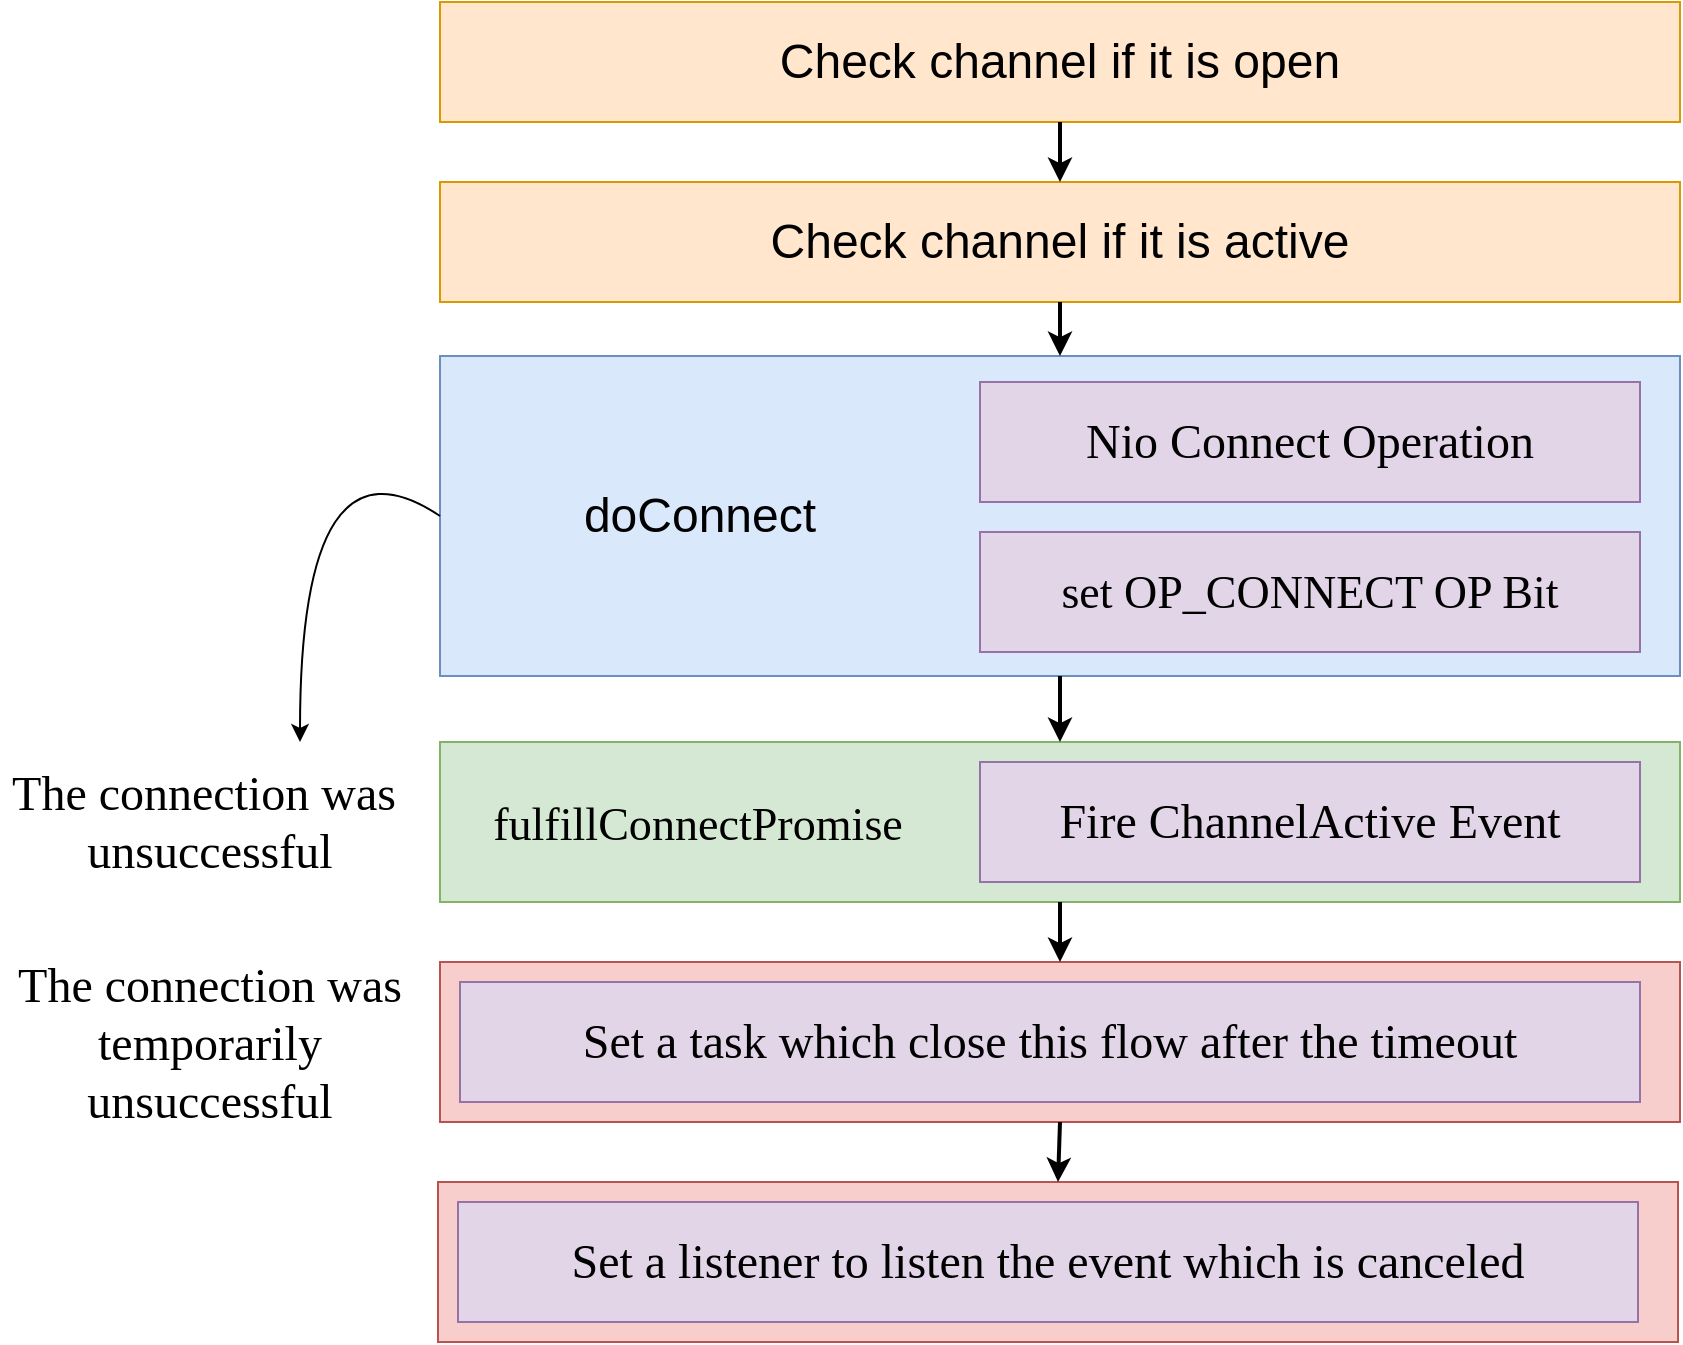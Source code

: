 <mxfile version="13.9.5" type="device"><diagram id="535DPm_z78o4-H4csc0g" name="第 1 页"><mxGraphModel dx="1086" dy="817" grid="1" gridSize="10" guides="1" tooltips="1" connect="1" arrows="1" fold="1" page="1" pageScale="1" pageWidth="827" pageHeight="1169" math="0" shadow="0"><root><mxCell id="0"/><mxCell id="1" parent="0"/><mxCell id="91OLqvMGzRT0JNP6jA0B-1" value="Check channel if it is open" style="rounded=0;whiteSpace=wrap;html=1;fontSize=24;fillColor=#ffe6cc;strokeColor=#d79b00;" vertex="1" parent="1"><mxGeometry x="240" y="320" width="620" height="60" as="geometry"/></mxCell><mxCell id="91OLqvMGzRT0JNP6jA0B-2" value="Check channel if it is active" style="rounded=0;whiteSpace=wrap;html=1;fontSize=24;fillColor=#ffe6cc;strokeColor=#d79b00;" vertex="1" parent="1"><mxGeometry x="240" y="410" width="620" height="60" as="geometry"/></mxCell><mxCell id="91OLqvMGzRT0JNP6jA0B-3" value="" style="rounded=0;whiteSpace=wrap;html=1;fontSize=24;fillColor=#dae8fc;strokeColor=#6c8ebf;" vertex="1" parent="1"><mxGeometry x="240" y="497" width="620" height="160" as="geometry"/></mxCell><mxCell id="91OLqvMGzRT0JNP6jA0B-5" value="&#10;&#10;&lt;span style=&quot;font-family: helvetica; font-size: 24px; font-style: normal; font-weight: 400; letter-spacing: normal; text-align: center; text-indent: 0px; text-transform: none; word-spacing: 0px; display: inline; float: none;&quot;&gt;doConnect&lt;/span&gt;&#10;&#10;" style="text;html=1;align=center;verticalAlign=middle;whiteSpace=wrap;rounded=0;fontSize=24;labelBackgroundColor=none;" vertex="1" parent="1"><mxGeometry x="305" y="557" width="130" height="40" as="geometry"/></mxCell><mxCell id="91OLqvMGzRT0JNP6jA0B-6" value="Nio Connect Operation" style="rounded=0;whiteSpace=wrap;html=1;fontSize=24;fontFamily=Comic Sans MS;fillColor=#e1d5e7;strokeColor=#9673a6;" vertex="1" parent="1"><mxGeometry x="510" y="510" width="330" height="60" as="geometry"/></mxCell><mxCell id="91OLqvMGzRT0JNP6jA0B-7" value="&lt;p style=&quot;font-size: 23px&quot;&gt;set OP_CONNECT OP Bit&lt;/p&gt;" style="rounded=0;whiteSpace=wrap;html=1;fontSize=24;labelBackgroundColor=none;fontFamily=Comic Sans MS;fillColor=#e1d5e7;strokeColor=#9673a6;" vertex="1" parent="1"><mxGeometry x="510" y="585" width="330" height="60" as="geometry"/></mxCell><mxCell id="91OLqvMGzRT0JNP6jA0B-8" value="" style="rounded=0;whiteSpace=wrap;html=1;labelBackgroundColor=none;fontFamily=Comic Sans MS;fontSize=24;fillColor=#d5e8d4;strokeColor=#82b366;" vertex="1" parent="1"><mxGeometry x="240" y="690" width="620" height="80" as="geometry"/></mxCell><mxCell id="91OLqvMGzRT0JNP6jA0B-9" value="&lt;div style=&quot;font-size: 17.3pt;&quot;&gt;&lt;span style=&quot;&quot;&gt;fulfillConnectPromise&lt;/span&gt;&lt;/div&gt;" style="text;html=1;strokeColor=none;fillColor=none;align=center;verticalAlign=middle;whiteSpace=wrap;rounded=0;labelBackgroundColor=none;fontFamily=Comic Sans MS;fontSize=24;" vertex="1" parent="1"><mxGeometry x="239" y="696" width="260" height="70" as="geometry"/></mxCell><mxCell id="91OLqvMGzRT0JNP6jA0B-10" value="Fire ChannelActive Event" style="rounded=0;whiteSpace=wrap;html=1;labelBackgroundColor=none;fontFamily=Comic Sans MS;fontSize=24;fillColor=#e1d5e7;strokeColor=#9673a6;" vertex="1" parent="1"><mxGeometry x="510" y="700" width="330" height="60" as="geometry"/></mxCell><mxCell id="91OLqvMGzRT0JNP6jA0B-13" value="" style="curved=1;endArrow=classic;html=1;fontFamily=Comic Sans MS;fontSize=24;fontColor=#000000;exitX=0;exitY=0.5;exitDx=0;exitDy=0;" edge="1" parent="1" source="91OLqvMGzRT0JNP6jA0B-3"><mxGeometry width="50" height="50" relative="1" as="geometry"><mxPoint x="80" y="640" as="sourcePoint"/><mxPoint x="170" y="690" as="targetPoint"/><Array as="points"><mxPoint x="170" y="530"/></Array></mxGeometry></mxCell><mxCell id="91OLqvMGzRT0JNP6jA0B-14" value="" style="rounded=0;whiteSpace=wrap;html=1;labelBackgroundColor=none;fontFamily=Comic Sans MS;fontSize=24;fillColor=#f8cecc;strokeColor=#b85450;" vertex="1" parent="1"><mxGeometry x="240" y="800" width="620" height="80" as="geometry"/></mxCell><mxCell id="91OLqvMGzRT0JNP6jA0B-16" value="Set a task which close this flow after the timeout" style="rounded=0;whiteSpace=wrap;html=1;labelBackgroundColor=none;fontFamily=Comic Sans MS;fontSize=24;fillColor=#e1d5e7;strokeColor=#9673a6;" vertex="1" parent="1"><mxGeometry x="250" y="810" width="590" height="60" as="geometry"/></mxCell><mxCell id="91OLqvMGzRT0JNP6jA0B-18" value="The connection was&amp;nbsp; unsuccessful" style="text;html=1;strokeColor=none;fillColor=none;align=center;verticalAlign=middle;whiteSpace=wrap;rounded=0;labelBackgroundColor=none;fontFamily=Comic Sans MS;fontSize=24;fontColor=#000000;rotation=0;" vertex="1" parent="1"><mxGeometry x="20" y="695" width="210" height="70" as="geometry"/></mxCell><mxCell id="91OLqvMGzRT0JNP6jA0B-19" value="The connection was temporarily unsuccessful" style="text;strokeColor=none;fillColor=none;align=center;verticalAlign=middle;whiteSpace=wrap;rounded=0;labelBackgroundColor=none;fontFamily=Comic Sans MS;fontSize=24;spacing=2;html=1;" vertex="1" parent="1"><mxGeometry x="20" y="804" width="210" height="74" as="geometry"/></mxCell><mxCell id="91OLqvMGzRT0JNP6jA0B-21" value="" style="endArrow=classic;html=1;fontFamily=Comic Sans MS;fontSize=24;fontColor=#000000;exitX=0.5;exitY=1;exitDx=0;exitDy=0;entryX=0.5;entryY=0;entryDx=0;entryDy=0;strokeWidth=2;" edge="1" parent="1" source="91OLqvMGzRT0JNP6jA0B-1" target="91OLqvMGzRT0JNP6jA0B-2"><mxGeometry width="50" height="50" relative="1" as="geometry"><mxPoint x="50" y="410" as="sourcePoint"/><mxPoint x="100" y="360" as="targetPoint"/></mxGeometry></mxCell><mxCell id="91OLqvMGzRT0JNP6jA0B-22" value="" style="endArrow=classic;html=1;strokeWidth=2;fontFamily=Comic Sans MS;fontSize=24;fontColor=#000000;exitX=0.5;exitY=1;exitDx=0;exitDy=0;" edge="1" parent="1" source="91OLqvMGzRT0JNP6jA0B-2" target="91OLqvMGzRT0JNP6jA0B-3"><mxGeometry width="50" height="50" relative="1" as="geometry"><mxPoint x="-30" y="530" as="sourcePoint"/><mxPoint x="20" y="480" as="targetPoint"/></mxGeometry></mxCell><mxCell id="91OLqvMGzRT0JNP6jA0B-23" value="" style="endArrow=classic;html=1;strokeWidth=2;fontFamily=Comic Sans MS;fontSize=24;fontColor=#000000;exitX=0.5;exitY=1;exitDx=0;exitDy=0;entryX=0.5;entryY=0;entryDx=0;entryDy=0;" edge="1" parent="1" source="91OLqvMGzRT0JNP6jA0B-3" target="91OLqvMGzRT0JNP6jA0B-8"><mxGeometry width="50" height="50" relative="1" as="geometry"><mxPoint x="60" y="550" as="sourcePoint"/><mxPoint x="110" y="500" as="targetPoint"/></mxGeometry></mxCell><mxCell id="91OLqvMGzRT0JNP6jA0B-24" value="" style="endArrow=classic;html=1;strokeWidth=2;fontFamily=Comic Sans MS;fontSize=24;fontColor=#000000;exitX=0.5;exitY=1;exitDx=0;exitDy=0;entryX=0.5;entryY=0;entryDx=0;entryDy=0;" edge="1" parent="1" source="91OLqvMGzRT0JNP6jA0B-8" target="91OLqvMGzRT0JNP6jA0B-14"><mxGeometry width="50" height="50" relative="1" as="geometry"><mxPoint x="40" y="530" as="sourcePoint"/><mxPoint x="90" y="480" as="targetPoint"/></mxGeometry></mxCell><mxCell id="91OLqvMGzRT0JNP6jA0B-25" value="" style="rounded=0;whiteSpace=wrap;html=1;labelBackgroundColor=none;fontFamily=Comic Sans MS;fontSize=24;fillColor=#f8cecc;strokeColor=#b85450;" vertex="1" parent="1"><mxGeometry x="239" y="910" width="620" height="80" as="geometry"/></mxCell><mxCell id="91OLqvMGzRT0JNP6jA0B-26" value="Set a listener to listen the event which is canceled" style="rounded=0;whiteSpace=wrap;html=1;labelBackgroundColor=none;fontFamily=Comic Sans MS;fontSize=24;fillColor=#e1d5e7;strokeColor=#9673a6;" vertex="1" parent="1"><mxGeometry x="249" y="920" width="590" height="60" as="geometry"/></mxCell><mxCell id="91OLqvMGzRT0JNP6jA0B-27" value="" style="endArrow=classic;html=1;strokeWidth=2;fontFamily=Comic Sans MS;fontSize=24;fontColor=#000000;exitX=0.5;exitY=1;exitDx=0;exitDy=0;entryX=0.5;entryY=0;entryDx=0;entryDy=0;" edge="1" parent="1" source="91OLqvMGzRT0JNP6jA0B-14" target="91OLqvMGzRT0JNP6jA0B-25"><mxGeometry width="50" height="50" relative="1" as="geometry"><mxPoint x="10" y="530" as="sourcePoint"/><mxPoint x="60" y="480" as="targetPoint"/></mxGeometry></mxCell></root></mxGraphModel></diagram></mxfile>